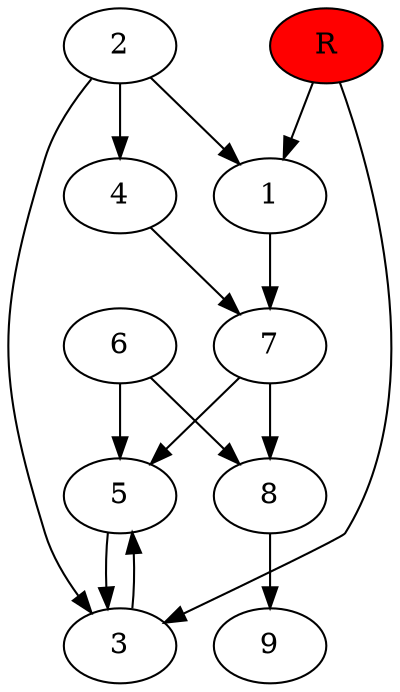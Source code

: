 digraph prb15198 {
	1
	2
	3
	4
	5
	6
	7
	8
	R [fillcolor="#ff0000" style=filled]
	1 -> 7
	2 -> 1
	2 -> 3
	2 -> 4
	3 -> 5
	4 -> 7
	5 -> 3
	6 -> 5
	6 -> 8
	7 -> 5
	7 -> 8
	8 -> 9
	R -> 1
	R -> 3
}
